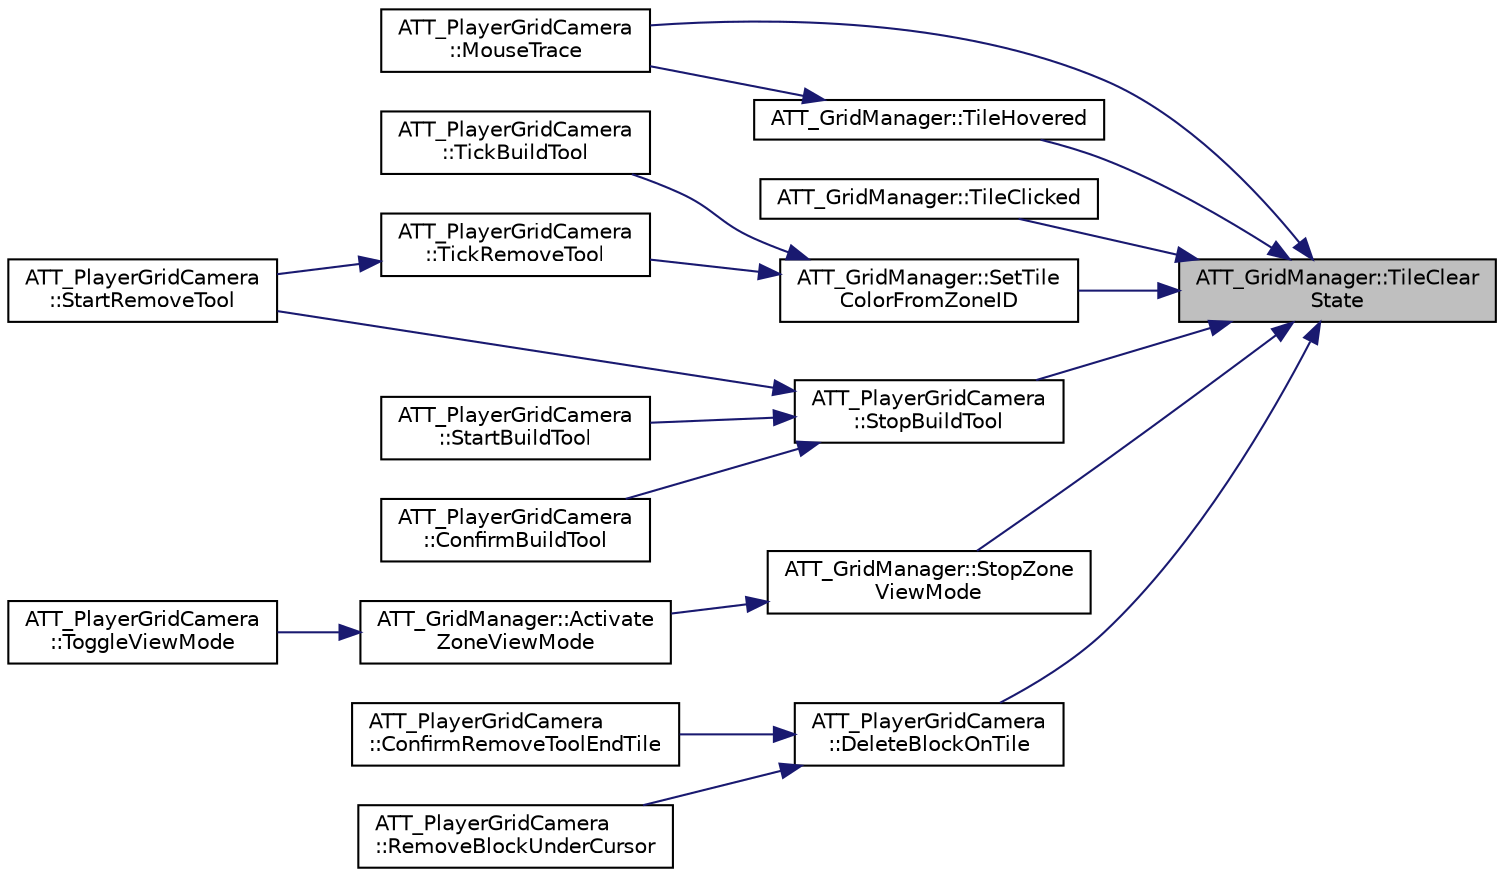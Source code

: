 digraph "ATT_GridManager::TileClearState"
{
 // LATEX_PDF_SIZE
  edge [fontname="Helvetica",fontsize="10",labelfontname="Helvetica",labelfontsize="10"];
  node [fontname="Helvetica",fontsize="10",shape=record];
  rankdir="RL";
  Node62 [label="ATT_GridManager::TileClear\lState",height=0.2,width=0.4,color="black", fillcolor="grey75", style="filled", fontcolor="black",tooltip="Tile Effect - Reset all altered tiles to their original state."];
  Node62 -> Node63 [dir="back",color="midnightblue",fontsize="10",style="solid",fontname="Helvetica"];
  Node63 [label="ATT_GridManager::TileHovered",height=0.2,width=0.4,color="black", fillcolor="white", style="filled",URL="$class_a_t_t___grid_manager.html#ae67df470fb8fde84f2fd67b3799a04d8",tooltip="Tile Effect - Set this tile as hovered."];
  Node63 -> Node64 [dir="back",color="midnightblue",fontsize="10",style="solid",fontname="Helvetica"];
  Node64 [label="ATT_PlayerGridCamera\l::MouseTrace",height=0.2,width=0.4,color="black", fillcolor="white", style="filled",URL="$class_a_t_t___player_grid_camera.html#adff10752fbd388a46227a42a2140d6d0",tooltip="Line trace from the camera to the grid and updates tile if they are hovered."];
  Node62 -> Node65 [dir="back",color="midnightblue",fontsize="10",style="solid",fontname="Helvetica"];
  Node65 [label="ATT_GridManager::TileClicked",height=0.2,width=0.4,color="black", fillcolor="white", style="filled",URL="$class_a_t_t___grid_manager.html#a6f460da9a1912ed31e2e5c9959b447ce",tooltip="Tile Effect -Set this tile as clicked."];
  Node62 -> Node66 [dir="back",color="midnightblue",fontsize="10",style="solid",fontname="Helvetica"];
  Node66 [label="ATT_GridManager::SetTile\lColorFromZoneID",height=0.2,width=0.4,color="black", fillcolor="white", style="filled",URL="$class_a_t_t___grid_manager.html#acdaeb76af04a73d65ea6c249b3bace21",tooltip="Tile Effect - Set this array of tiles as Residential Zone."];
  Node66 -> Node67 [dir="back",color="midnightblue",fontsize="10",style="solid",fontname="Helvetica"];
  Node67 [label="ATT_PlayerGridCamera\l::TickBuildTool",height=0.2,width=0.4,color="black", fillcolor="white", style="filled",URL="$class_a_t_t___player_grid_camera.html#a67c2ba8b8b3f86ddddf25f3d11b70c8f",tooltip="Lerps the \"ghost block\" on tick to ensure a smooth movement."];
  Node66 -> Node68 [dir="back",color="midnightblue",fontsize="10",style="solid",fontname="Helvetica"];
  Node68 [label="ATT_PlayerGridCamera\l::TickRemoveTool",height=0.2,width=0.4,color="black", fillcolor="white", style="filled",URL="$class_a_t_t___player_grid_camera.html#a1d0784f96f603f5dae27ff61e329c527",tooltip="Used to refresh the zone selection."];
  Node68 -> Node69 [dir="back",color="midnightblue",fontsize="10",style="solid",fontname="Helvetica"];
  Node69 [label="ATT_PlayerGridCamera\l::StartRemoveTool",height=0.2,width=0.4,color="black", fillcolor="white", style="filled",URL="$class_a_t_t___player_grid_camera.html#aa5e54106a559060b452e8f39ac2b83c4",tooltip="Starts RemoveTool, will wait for the player to click a tile to call ConfirmRemoveToolStartTile()."];
  Node62 -> Node70 [dir="back",color="midnightblue",fontsize="10",style="solid",fontname="Helvetica"];
  Node70 [label="ATT_GridManager::StopZone\lViewMode",height=0.2,width=0.4,color="black", fillcolor="white", style="filled",URL="$class_a_t_t___grid_manager.html#a508f83eb4ba58bdb100f000003be810b",tooltip="Deactivates all view modes, stops the timer and reset tile colours."];
  Node70 -> Node71 [dir="back",color="midnightblue",fontsize="10",style="solid",fontname="Helvetica"];
  Node71 [label="ATT_GridManager::Activate\lZoneViewMode",height=0.2,width=0.4,color="black", fillcolor="white", style="filled",URL="$class_a_t_t___grid_manager.html#a209c380bfc8c559954b0898bef309038",tooltip="Activates zone view modes, displays the zone a certain colour on the grid."];
  Node71 -> Node72 [dir="back",color="midnightblue",fontsize="10",style="solid",fontname="Helvetica"];
  Node72 [label="ATT_PlayerGridCamera\l::ToggleViewMode",height=0.2,width=0.4,color="black", fillcolor="white", style="filled",URL="$class_a_t_t___player_grid_camera.html#a4a5097bfe8542f4065317a50725d25a7",tooltip="Calls ActivateZoneViewMode in GridManager."];
  Node62 -> Node64 [dir="back",color="midnightblue",fontsize="10",style="solid",fontname="Helvetica"];
  Node62 -> Node73 [dir="back",color="midnightblue",fontsize="10",style="solid",fontname="Helvetica"];
  Node73 [label="ATT_PlayerGridCamera\l::StopBuildTool",height=0.2,width=0.4,color="black", fillcolor="white", style="filled",URL="$class_a_t_t___player_grid_camera.html#aeab5a8ae1220466c3bd63d96cab019b4",tooltip="Cancels the building of block if any."];
  Node73 -> Node74 [dir="back",color="midnightblue",fontsize="10",style="solid",fontname="Helvetica"];
  Node74 [label="ATT_PlayerGridCamera\l::StartBuildTool",height=0.2,width=0.4,color="black", fillcolor="white", style="filled",URL="$class_a_t_t___player_grid_camera.html#a4b6f91d32b63d387425d22faa853895a",tooltip="Spawns a block in edit mode (aka \"ghost block\") to show the player where he is placing down the block..."];
  Node73 -> Node75 [dir="back",color="midnightblue",fontsize="10",style="solid",fontname="Helvetica"];
  Node75 [label="ATT_PlayerGridCamera\l::ConfirmBuildTool",height=0.2,width=0.4,color="black", fillcolor="white", style="filled",URL="$class_a_t_t___player_grid_camera.html#aca622600a2b7f3a52b001c34a0da537b",tooltip="Finalises the block building or zone building process."];
  Node73 -> Node69 [dir="back",color="midnightblue",fontsize="10",style="solid",fontname="Helvetica"];
  Node62 -> Node76 [dir="back",color="midnightblue",fontsize="10",style="solid",fontname="Helvetica"];
  Node76 [label="ATT_PlayerGridCamera\l::DeleteBlockOnTile",height=0.2,width=0.4,color="black", fillcolor="white", style="filled",URL="$class_a_t_t___player_grid_camera.html#a4ee51f1a11796e95ddef813ba85f101e",tooltip="Calls DeleteBlockOnTile in BlockManager to delete the block or clear the zone a TileID."];
  Node76 -> Node77 [dir="back",color="midnightblue",fontsize="10",style="solid",fontname="Helvetica"];
  Node77 [label="ATT_PlayerGridCamera\l::ConfirmRemoveToolEndTile",height=0.2,width=0.4,color="black", fillcolor="white", style="filled",URL="$class_a_t_t___player_grid_camera.html#a26a23b23a58d5bbeab3359dcbd359b3a",tooltip="To be called when StartTile has been confirmed."];
  Node76 -> Node78 [dir="back",color="midnightblue",fontsize="10",style="solid",fontname="Helvetica"];
  Node78 [label="ATT_PlayerGridCamera\l::RemoveBlockUnderCursor",height=0.2,width=0.4,color="black", fillcolor="white", style="filled",URL="$class_a_t_t___player_grid_camera.html#a330aef5a0f8e06fa1d70aa07cdf72c3a",tooltip="Instantly deletes whatever is placed on the currently hovered tile."];
}
